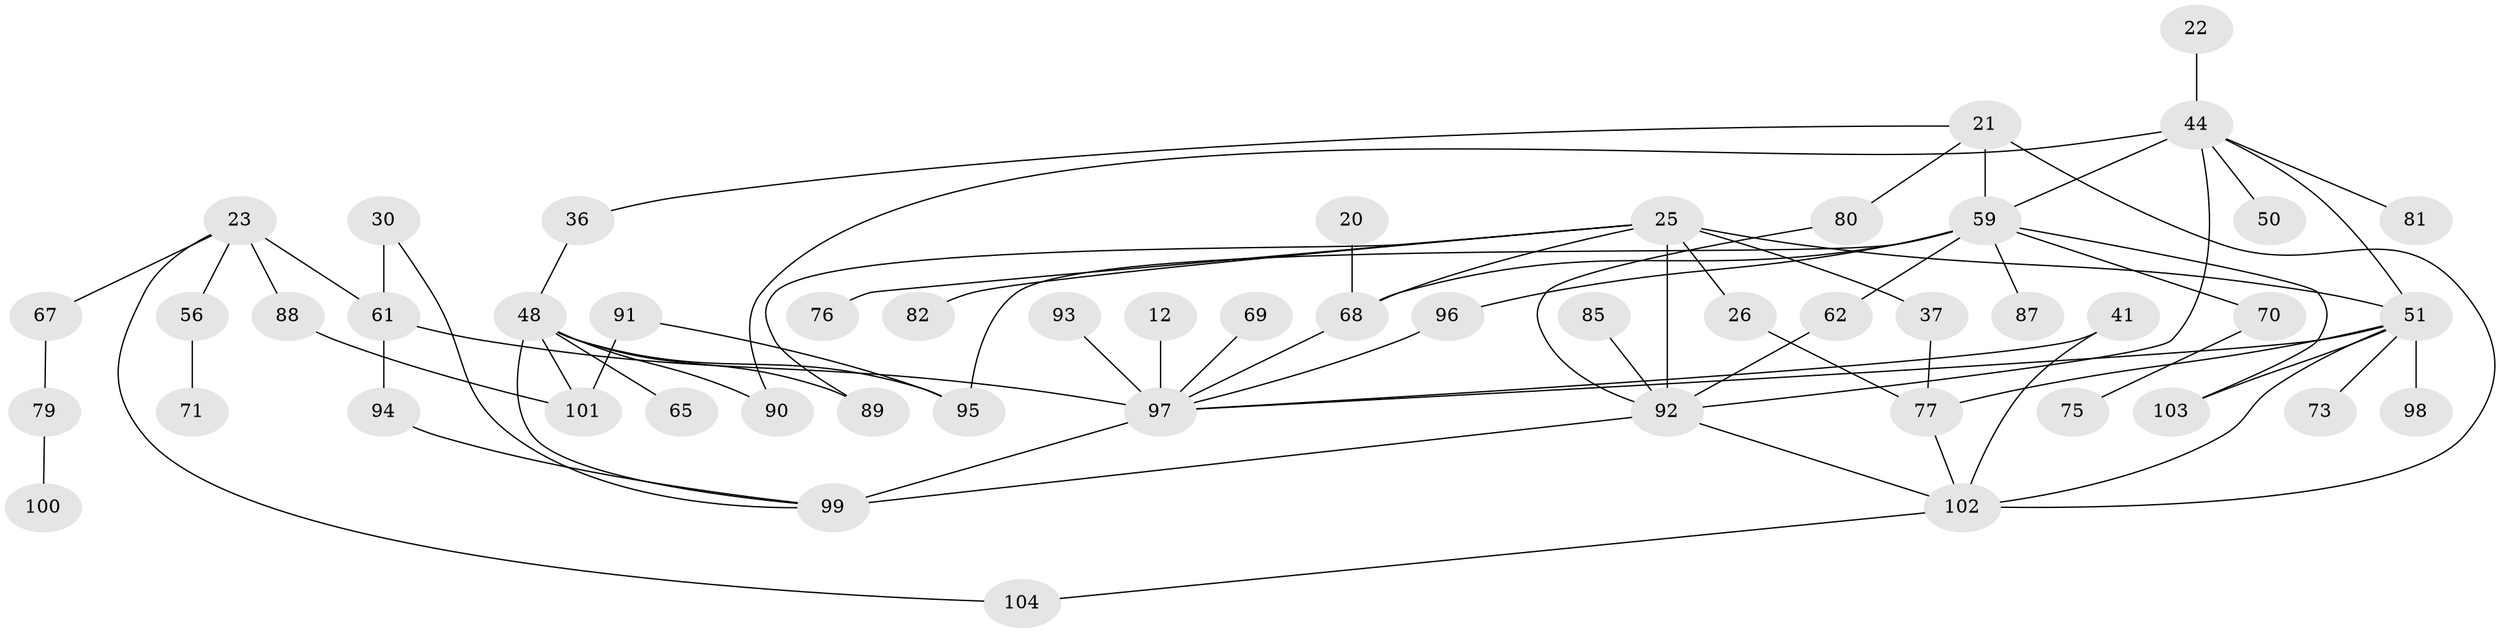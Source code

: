 // original degree distribution, {4: 0.1346153846153846, 3: 0.23076923076923078, 6: 0.057692307692307696, 8: 0.009615384615384616, 5: 0.057692307692307696, 1: 0.23076923076923078, 2: 0.27884615384615385}
// Generated by graph-tools (version 1.1) at 2025/44/03/04/25 21:44:20]
// undirected, 52 vertices, 74 edges
graph export_dot {
graph [start="1"]
  node [color=gray90,style=filled];
  12;
  20;
  21;
  22;
  23;
  25 [super="+10"];
  26;
  30;
  36;
  37;
  41 [super="+35"];
  44 [super="+14+16"];
  48 [super="+33"];
  50 [super="+32"];
  51 [super="+31+29"];
  56;
  59 [super="+54"];
  61 [super="+9+57"];
  62 [super="+49"];
  65;
  67;
  68 [super="+66"];
  69;
  70;
  71;
  73;
  75;
  76 [super="+13"];
  77 [super="+55"];
  79;
  80 [super="+63"];
  81;
  82;
  85;
  87;
  88;
  89 [super="+18"];
  90;
  91 [super="+84"];
  92 [super="+34+72"];
  93;
  94 [super="+86"];
  95 [super="+45"];
  96;
  97 [super="+19+17+83"];
  98;
  99 [super="+64+78"];
  100;
  101 [super="+58"];
  102 [super="+11+74"];
  103;
  104;
  12 -- 97;
  20 -- 68;
  21 -- 36;
  21 -- 102 [weight=2];
  21 -- 59;
  21 -- 80;
  22 -- 44;
  23 -- 56;
  23 -- 67;
  23 -- 88;
  23 -- 104;
  23 -- 61 [weight=2];
  25 -- 37;
  25 -- 92 [weight=3];
  25 -- 51 [weight=2];
  25 -- 82;
  25 -- 26;
  25 -- 89;
  25 -- 68 [weight=2];
  25 -- 76;
  26 -- 77;
  30 -- 99;
  30 -- 61 [weight=2];
  36 -- 48;
  37 -- 77;
  41 -- 102;
  41 -- 97;
  44 -- 92 [weight=2];
  44 -- 90;
  44 -- 81;
  44 -- 51;
  44 -- 59;
  44 -- 50;
  48 -- 65;
  48 -- 101 [weight=2];
  48 -- 89;
  48 -- 90;
  48 -- 99;
  48 -- 95;
  51 -- 73;
  51 -- 98;
  51 -- 77 [weight=2];
  51 -- 103;
  51 -- 102;
  51 -- 97;
  56 -- 71;
  59 -- 103;
  59 -- 96;
  59 -- 68;
  59 -- 70;
  59 -- 87;
  59 -- 62;
  59 -- 95;
  61 -- 97 [weight=4];
  61 -- 94;
  62 -- 92;
  67 -- 79;
  68 -- 97 [weight=2];
  69 -- 97;
  70 -- 75;
  77 -- 102;
  79 -- 100;
  80 -- 92;
  85 -- 92;
  88 -- 101;
  91 -- 101;
  91 -- 95;
  92 -- 102 [weight=2];
  92 -- 99 [weight=2];
  93 -- 97;
  94 -- 99;
  96 -- 97;
  97 -- 99;
  102 -- 104;
}
